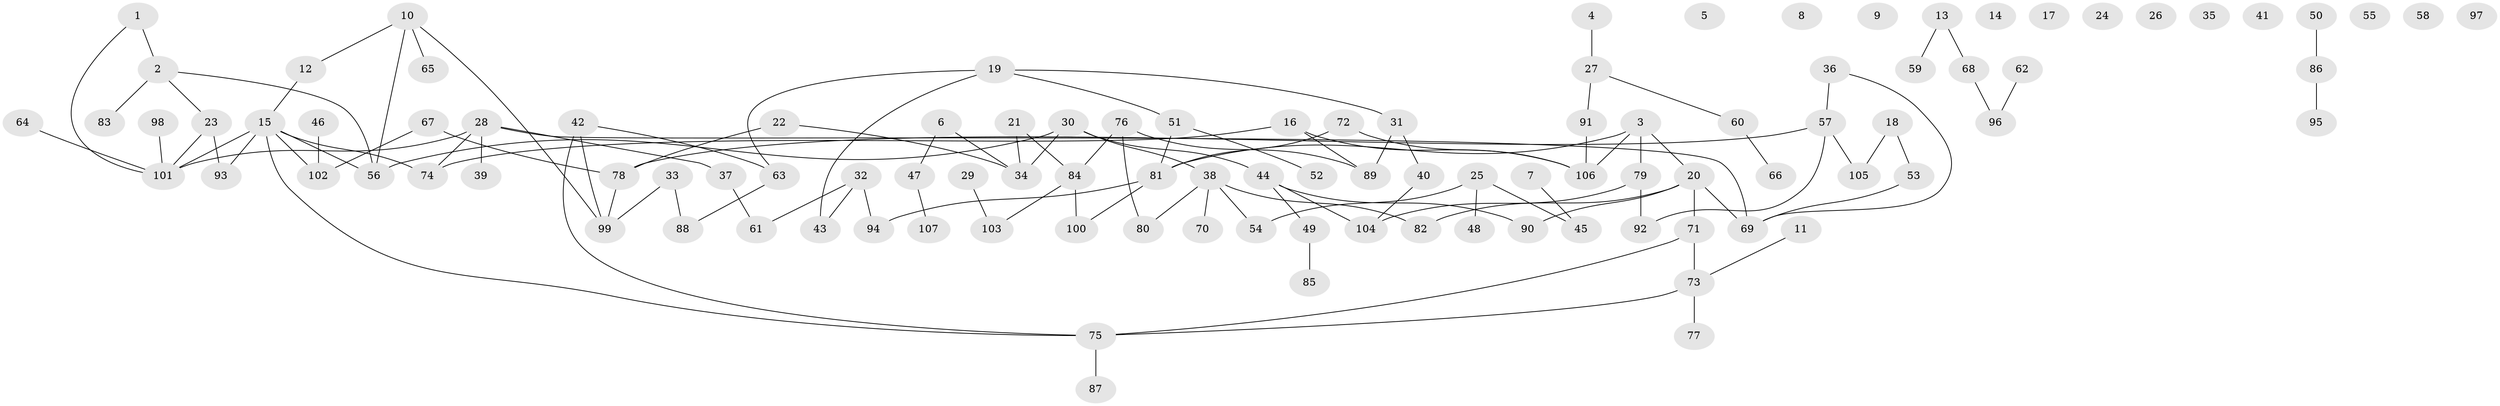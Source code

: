 // coarse degree distribution, {0: 0.22641509433962265, 1: 0.3584905660377358, 4: 0.1320754716981132, 5: 0.05660377358490566, 2: 0.1509433962264151, 11: 0.018867924528301886, 7: 0.018867924528301886, 6: 0.03773584905660377}
// Generated by graph-tools (version 1.1) at 2025/42/03/04/25 21:42:30]
// undirected, 107 vertices, 119 edges
graph export_dot {
graph [start="1"]
  node [color=gray90,style=filled];
  1;
  2;
  3;
  4;
  5;
  6;
  7;
  8;
  9;
  10;
  11;
  12;
  13;
  14;
  15;
  16;
  17;
  18;
  19;
  20;
  21;
  22;
  23;
  24;
  25;
  26;
  27;
  28;
  29;
  30;
  31;
  32;
  33;
  34;
  35;
  36;
  37;
  38;
  39;
  40;
  41;
  42;
  43;
  44;
  45;
  46;
  47;
  48;
  49;
  50;
  51;
  52;
  53;
  54;
  55;
  56;
  57;
  58;
  59;
  60;
  61;
  62;
  63;
  64;
  65;
  66;
  67;
  68;
  69;
  70;
  71;
  72;
  73;
  74;
  75;
  76;
  77;
  78;
  79;
  80;
  81;
  82;
  83;
  84;
  85;
  86;
  87;
  88;
  89;
  90;
  91;
  92;
  93;
  94;
  95;
  96;
  97;
  98;
  99;
  100;
  101;
  102;
  103;
  104;
  105;
  106;
  107;
  1 -- 2;
  1 -- 101;
  2 -- 23;
  2 -- 56;
  2 -- 83;
  3 -- 20;
  3 -- 79;
  3 -- 81;
  3 -- 106;
  4 -- 27;
  6 -- 34;
  6 -- 47;
  7 -- 45;
  10 -- 12;
  10 -- 56;
  10 -- 65;
  10 -- 99;
  11 -- 73;
  12 -- 15;
  13 -- 59;
  13 -- 68;
  15 -- 56;
  15 -- 74;
  15 -- 75;
  15 -- 93;
  15 -- 101;
  15 -- 102;
  16 -- 74;
  16 -- 89;
  16 -- 106;
  18 -- 53;
  18 -- 105;
  19 -- 31;
  19 -- 43;
  19 -- 51;
  19 -- 63;
  20 -- 69;
  20 -- 71;
  20 -- 82;
  20 -- 90;
  21 -- 34;
  21 -- 84;
  22 -- 34;
  22 -- 78;
  23 -- 93;
  23 -- 101;
  25 -- 45;
  25 -- 48;
  25 -- 54;
  27 -- 60;
  27 -- 91;
  28 -- 37;
  28 -- 39;
  28 -- 69;
  28 -- 74;
  28 -- 101;
  29 -- 103;
  30 -- 34;
  30 -- 38;
  30 -- 44;
  30 -- 56;
  31 -- 40;
  31 -- 89;
  32 -- 43;
  32 -- 61;
  32 -- 94;
  33 -- 88;
  33 -- 99;
  36 -- 57;
  36 -- 69;
  37 -- 61;
  38 -- 54;
  38 -- 70;
  38 -- 80;
  38 -- 82;
  40 -- 104;
  42 -- 63;
  42 -- 75;
  42 -- 99;
  44 -- 49;
  44 -- 90;
  44 -- 104;
  46 -- 102;
  47 -- 107;
  49 -- 85;
  50 -- 86;
  51 -- 52;
  51 -- 81;
  53 -- 69;
  57 -- 78;
  57 -- 92;
  57 -- 105;
  60 -- 66;
  62 -- 96;
  63 -- 88;
  64 -- 101;
  67 -- 78;
  67 -- 102;
  68 -- 96;
  71 -- 73;
  71 -- 75;
  72 -- 81;
  72 -- 106;
  73 -- 75;
  73 -- 77;
  75 -- 87;
  76 -- 80;
  76 -- 84;
  76 -- 89;
  78 -- 99;
  79 -- 92;
  79 -- 104;
  81 -- 94;
  81 -- 100;
  84 -- 100;
  84 -- 103;
  86 -- 95;
  91 -- 106;
  98 -- 101;
}
